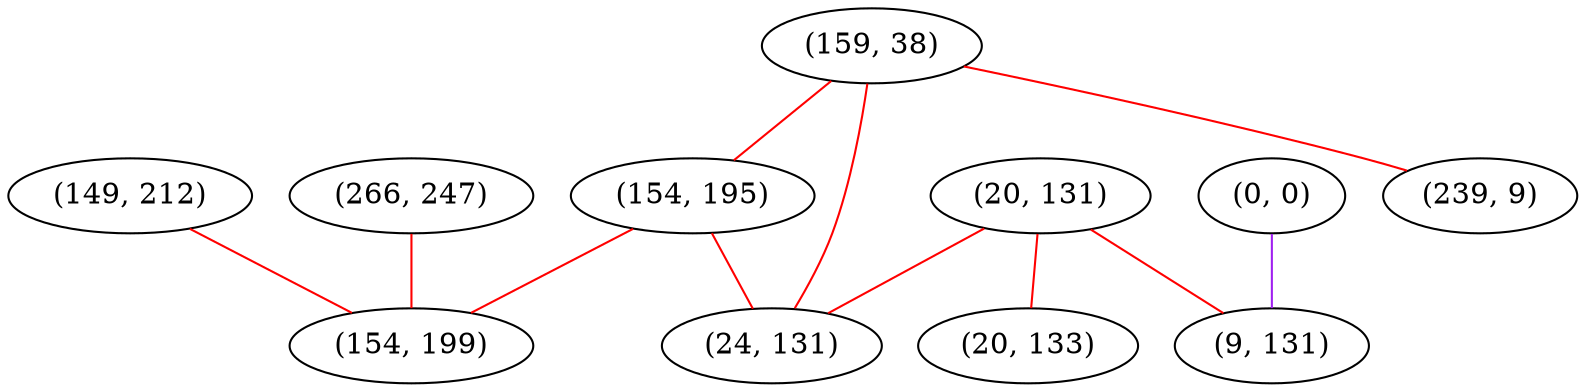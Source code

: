 graph "" {
"(159, 38)";
"(0, 0)";
"(20, 131)";
"(9, 131)";
"(154, 195)";
"(149, 212)";
"(266, 247)";
"(154, 199)";
"(24, 131)";
"(239, 9)";
"(20, 133)";
"(159, 38)" -- "(24, 131)"  [color=red, key=0, weight=1];
"(159, 38)" -- "(154, 195)"  [color=red, key=0, weight=1];
"(159, 38)" -- "(239, 9)"  [color=red, key=0, weight=1];
"(0, 0)" -- "(9, 131)"  [color=purple, key=0, weight=4];
"(20, 131)" -- "(20, 133)"  [color=red, key=0, weight=1];
"(20, 131)" -- "(24, 131)"  [color=red, key=0, weight=1];
"(20, 131)" -- "(9, 131)"  [color=red, key=0, weight=1];
"(154, 195)" -- "(154, 199)"  [color=red, key=0, weight=1];
"(154, 195)" -- "(24, 131)"  [color=red, key=0, weight=1];
"(149, 212)" -- "(154, 199)"  [color=red, key=0, weight=1];
"(266, 247)" -- "(154, 199)"  [color=red, key=0, weight=1];
}
